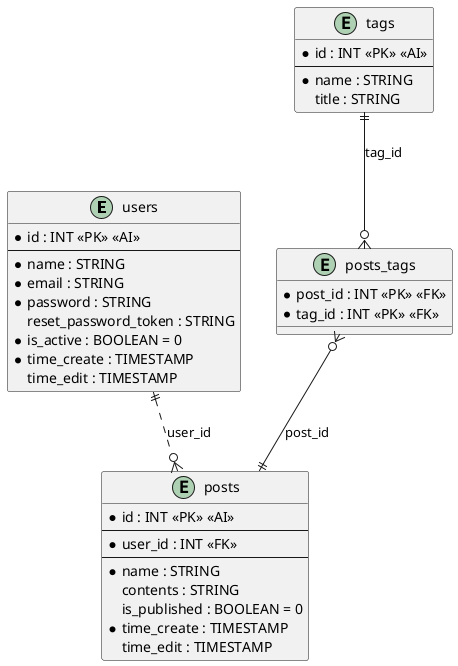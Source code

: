 @startuml nestjs-boilerplate

' this flag is used to make wires straight-angled:
' skinparam linetype ortho

entity users {
  * id : INT <<PK>> <<AI>>
  ---
  * name : STRING
  * email : STRING
  * password : STRING
  reset_password_token : STRING
  * is_active : BOOLEAN = 0
  * time_create : TIMESTAMP
  time_edit : TIMESTAMP
}

entity posts {
  * id : INT <<PK>> <<AI>>
  ---
  * user_id : INT <<FK>>
  ---
  * name : STRING
  contents : STRING
  is_published : BOOLEAN = 0
  * time_create : TIMESTAMP
  time_edit : TIMESTAMP
}

entity tags {
  * id : INT <<PK>> <<AI>>
  ---
  * name : STRING
  title : STRING
}

entity posts_tags {
  * post_id : INT <<PK>> <<FK>>
  * tag_id : INT <<PK>> <<FK>>
}

users ||..o{ posts : "user_id"
tags ||--o{ posts_tags : "tag_id"
posts_tags }o--|| posts : "post_id"

@enduml
